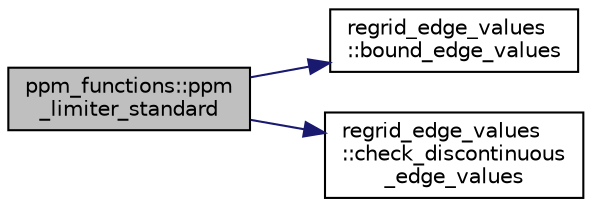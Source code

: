 digraph "ppm_functions::ppm_limiter_standard"
{
 // INTERACTIVE_SVG=YES
 // LATEX_PDF_SIZE
  edge [fontname="Helvetica",fontsize="10",labelfontname="Helvetica",labelfontsize="10"];
  node [fontname="Helvetica",fontsize="10",shape=record];
  rankdir="LR";
  Node1 [label="ppm_functions::ppm\l_limiter_standard",height=0.2,width=0.4,color="black", fillcolor="grey75", style="filled", fontcolor="black",tooltip="Adjusts edge values using the standard PPM limiter (Colella & Woodward, JCP 1984) after first checkin..."];
  Node1 -> Node2 [color="midnightblue",fontsize="10",style="solid",fontname="Helvetica"];
  Node2 [label="regrid_edge_values\l::bound_edge_values",height=0.2,width=0.4,color="black", fillcolor="white", style="filled",URL="$namespaceregrid__edge__values.html#aa3c7ea104f554d508b69efd860fc6b10",tooltip="Bound edge values by neighboring cell averages."];
  Node1 -> Node3 [color="midnightblue",fontsize="10",style="solid",fontname="Helvetica"];
  Node3 [label="regrid_edge_values\l::check_discontinuous\l_edge_values",height=0.2,width=0.4,color="black", fillcolor="white", style="filled",URL="$namespaceregrid__edge__values.html#a4a496536a77bef8467c441731619761d",tooltip="Check discontinuous edge values and replace them with their average if not monotonic."];
}
